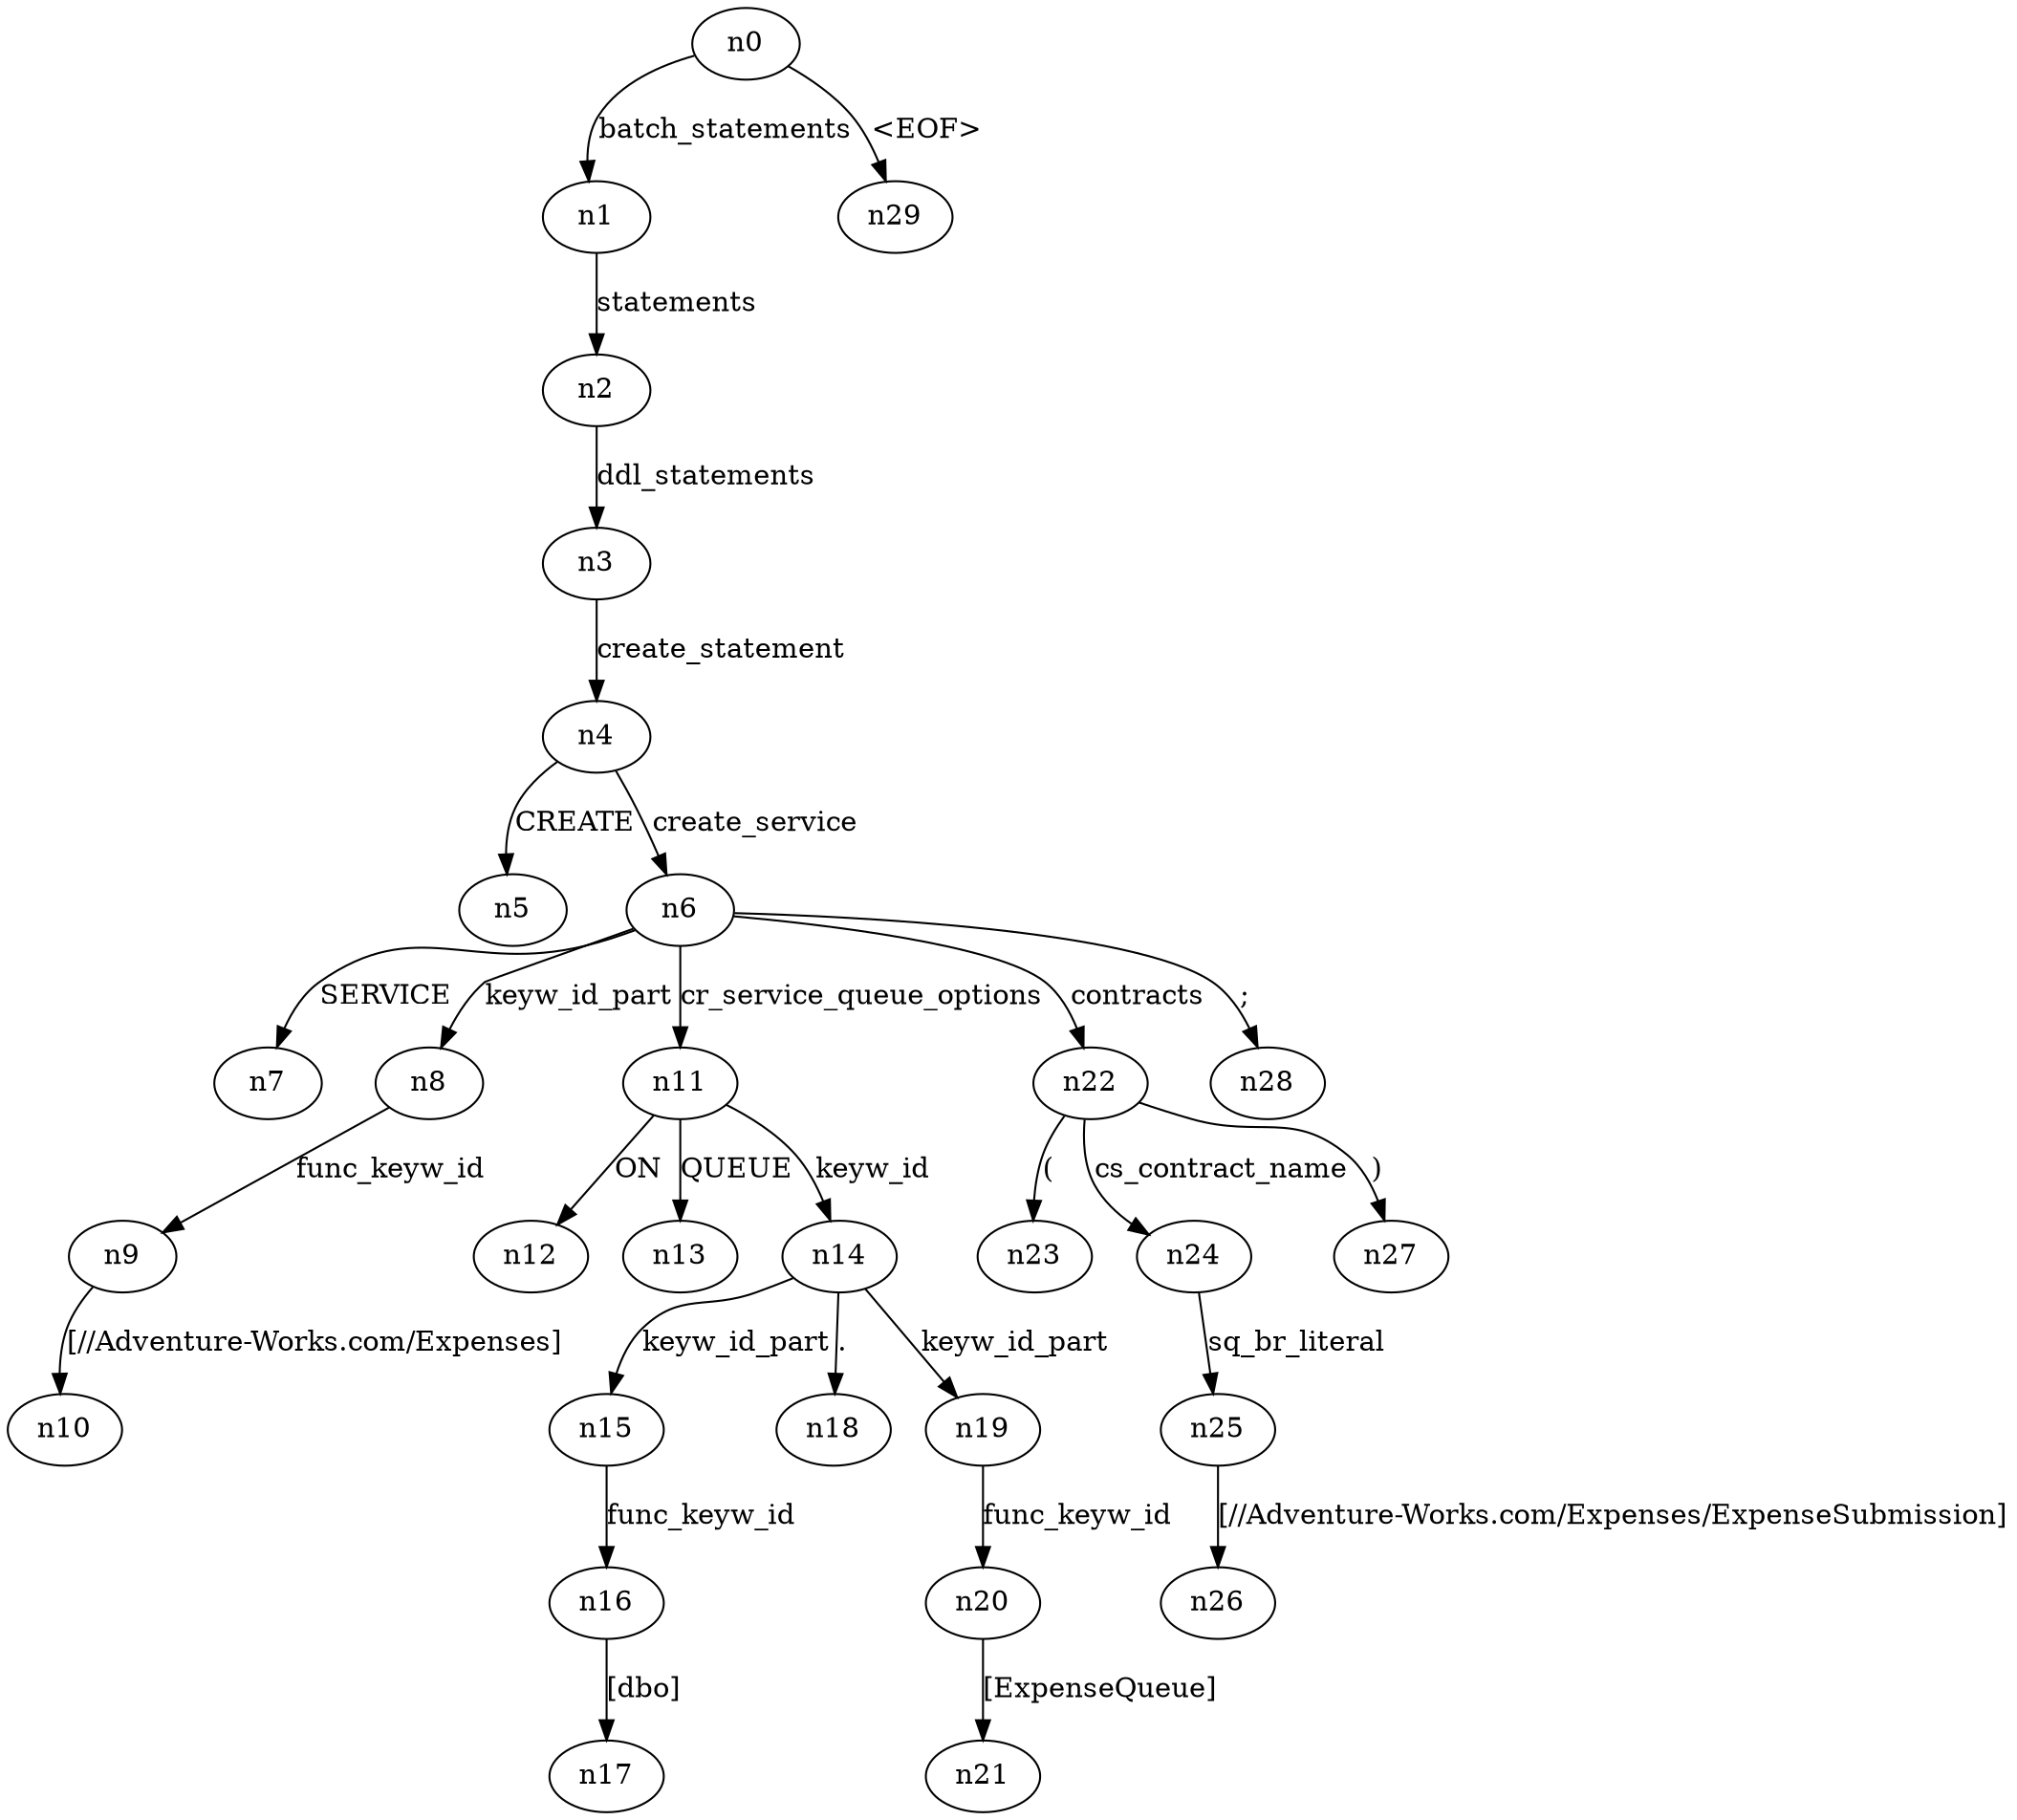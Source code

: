 digraph ParseTree {
  n0 -> n1 [label="batch_statements"];
  n1 -> n2 [label="statements"];
  n2 -> n3 [label="ddl_statements"];
  n3 -> n4 [label="create_statement"];
  n4 -> n5 [label="CREATE"];
  n4 -> n6 [label="create_service"];
  n6 -> n7 [label="SERVICE"];
  n6 -> n8 [label="keyw_id_part"];
  n8 -> n9 [label="func_keyw_id"];
  n9 -> n10 [label="[//Adventure-Works.com/Expenses]"];
  n6 -> n11 [label="cr_service_queue_options"];
  n11 -> n12 [label="ON"];
  n11 -> n13 [label="QUEUE"];
  n11 -> n14 [label="keyw_id"];
  n14 -> n15 [label="keyw_id_part"];
  n15 -> n16 [label="func_keyw_id"];
  n16 -> n17 [label="[dbo]"];
  n14 -> n18 [label="."];
  n14 -> n19 [label="keyw_id_part"];
  n19 -> n20 [label="func_keyw_id"];
  n20 -> n21 [label="[ExpenseQueue]"];
  n6 -> n22 [label="contracts"];
  n22 -> n23 [label="("];
  n22 -> n24 [label="cs_contract_name"];
  n24 -> n25 [label="sq_br_literal"];
  n25 -> n26 [label="[//Adventure-Works.com/Expenses/ExpenseSubmission]"];
  n22 -> n27 [label=")"];
  n6 -> n28 [label=";"];
  n0 -> n29 [label="<EOF>"];
}